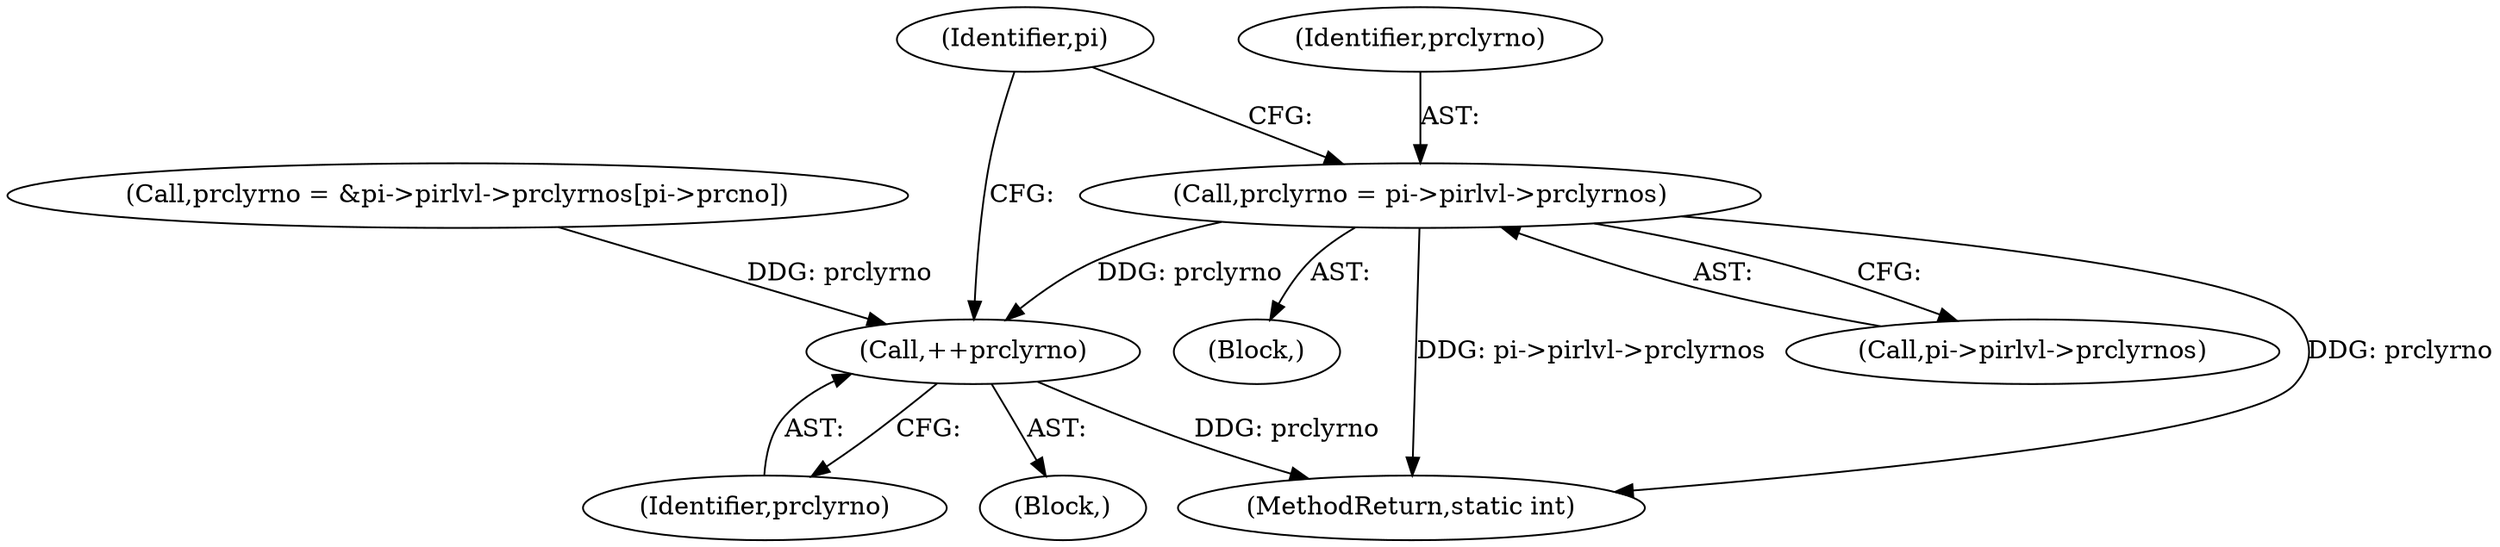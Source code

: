 digraph "0_jasper_aa0b0f79ade5eef8b0e7a214c03f5af54b36ba7d_1@pointer" {
"1000283" [label="(Call,prclyrno = pi->pirlvl->prclyrnos)"];
"1000304" [label="(Call,++prclyrno)"];
"1000284" [label="(Identifier,prclyrno)"];
"1000299" [label="(Block,)"];
"1000304" [label="(Call,++prclyrno)"];
"1000285" [label="(Call,pi->pirlvl->prclyrnos)"];
"1000283" [label="(Call,prclyrno = pi->pirlvl->prclyrnos)"];
"1000305" [label="(Identifier,prclyrno)"];
"1000277" [label="(Block,)"];
"1000329" [label="(MethodReturn,static int)"];
"1000126" [label="(Call,prclyrno = &pi->pirlvl->prclyrnos[pi->prcno])"];
"1000292" [label="(Identifier,pi)"];
"1000283" -> "1000277"  [label="AST: "];
"1000283" -> "1000285"  [label="CFG: "];
"1000284" -> "1000283"  [label="AST: "];
"1000285" -> "1000283"  [label="AST: "];
"1000292" -> "1000283"  [label="CFG: "];
"1000283" -> "1000329"  [label="DDG: pi->pirlvl->prclyrnos"];
"1000283" -> "1000329"  [label="DDG: prclyrno"];
"1000283" -> "1000304"  [label="DDG: prclyrno"];
"1000304" -> "1000299"  [label="AST: "];
"1000304" -> "1000305"  [label="CFG: "];
"1000305" -> "1000304"  [label="AST: "];
"1000292" -> "1000304"  [label="CFG: "];
"1000304" -> "1000329"  [label="DDG: prclyrno"];
"1000126" -> "1000304"  [label="DDG: prclyrno"];
}
